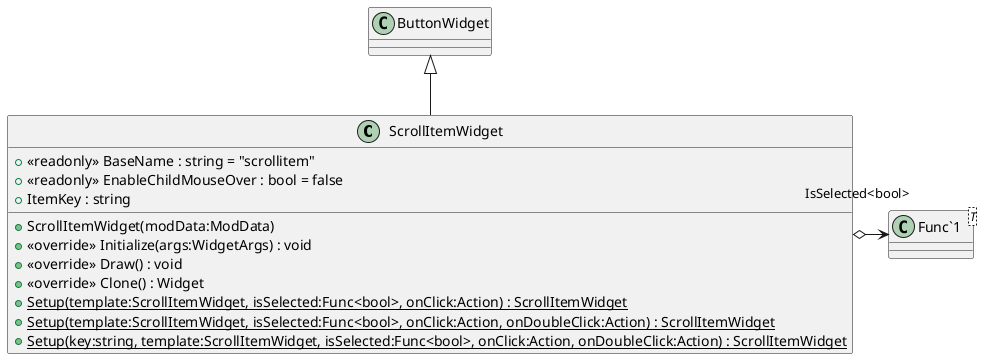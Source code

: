 @startuml
class ScrollItemWidget {
    + <<readonly>> BaseName : string = "scrollitem"
    + <<readonly>> EnableChildMouseOver : bool = false
    + ItemKey : string
    + ScrollItemWidget(modData:ModData)
    + <<override>> Initialize(args:WidgetArgs) : void
    + <<override>> Draw() : void
    + <<override>> Clone() : Widget
    + {static} Setup(template:ScrollItemWidget, isSelected:Func<bool>, onClick:Action) : ScrollItemWidget
    + {static} Setup(template:ScrollItemWidget, isSelected:Func<bool>, onClick:Action, onDoubleClick:Action) : ScrollItemWidget
    + {static} Setup(key:string, template:ScrollItemWidget, isSelected:Func<bool>, onClick:Action, onDoubleClick:Action) : ScrollItemWidget
}
class "Func`1"<T> {
}
ButtonWidget <|-- ScrollItemWidget
ScrollItemWidget o-> "IsSelected<bool>" "Func`1"
@enduml
